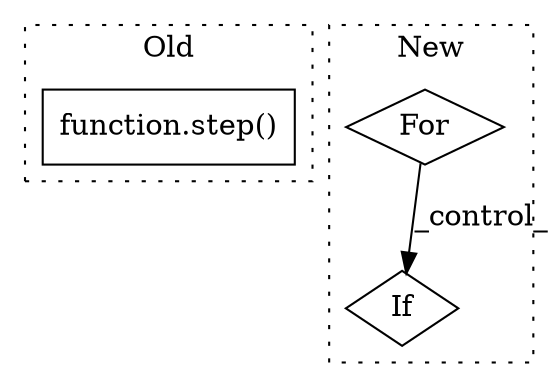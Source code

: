digraph G {
subgraph cluster0 {
1 [label="function.step()" a="75" s="2103,2111" l="5,1" shape="box"];
label = "Old";
style="dotted";
}
subgraph cluster1 {
2 [label="If" a="96" s="1182" l="3" shape="diamond"];
3 [label="For" a="107" s="985,1015" l="4,10" shape="diamond"];
label = "New";
style="dotted";
}
3 -> 2 [label="_control_"];
}